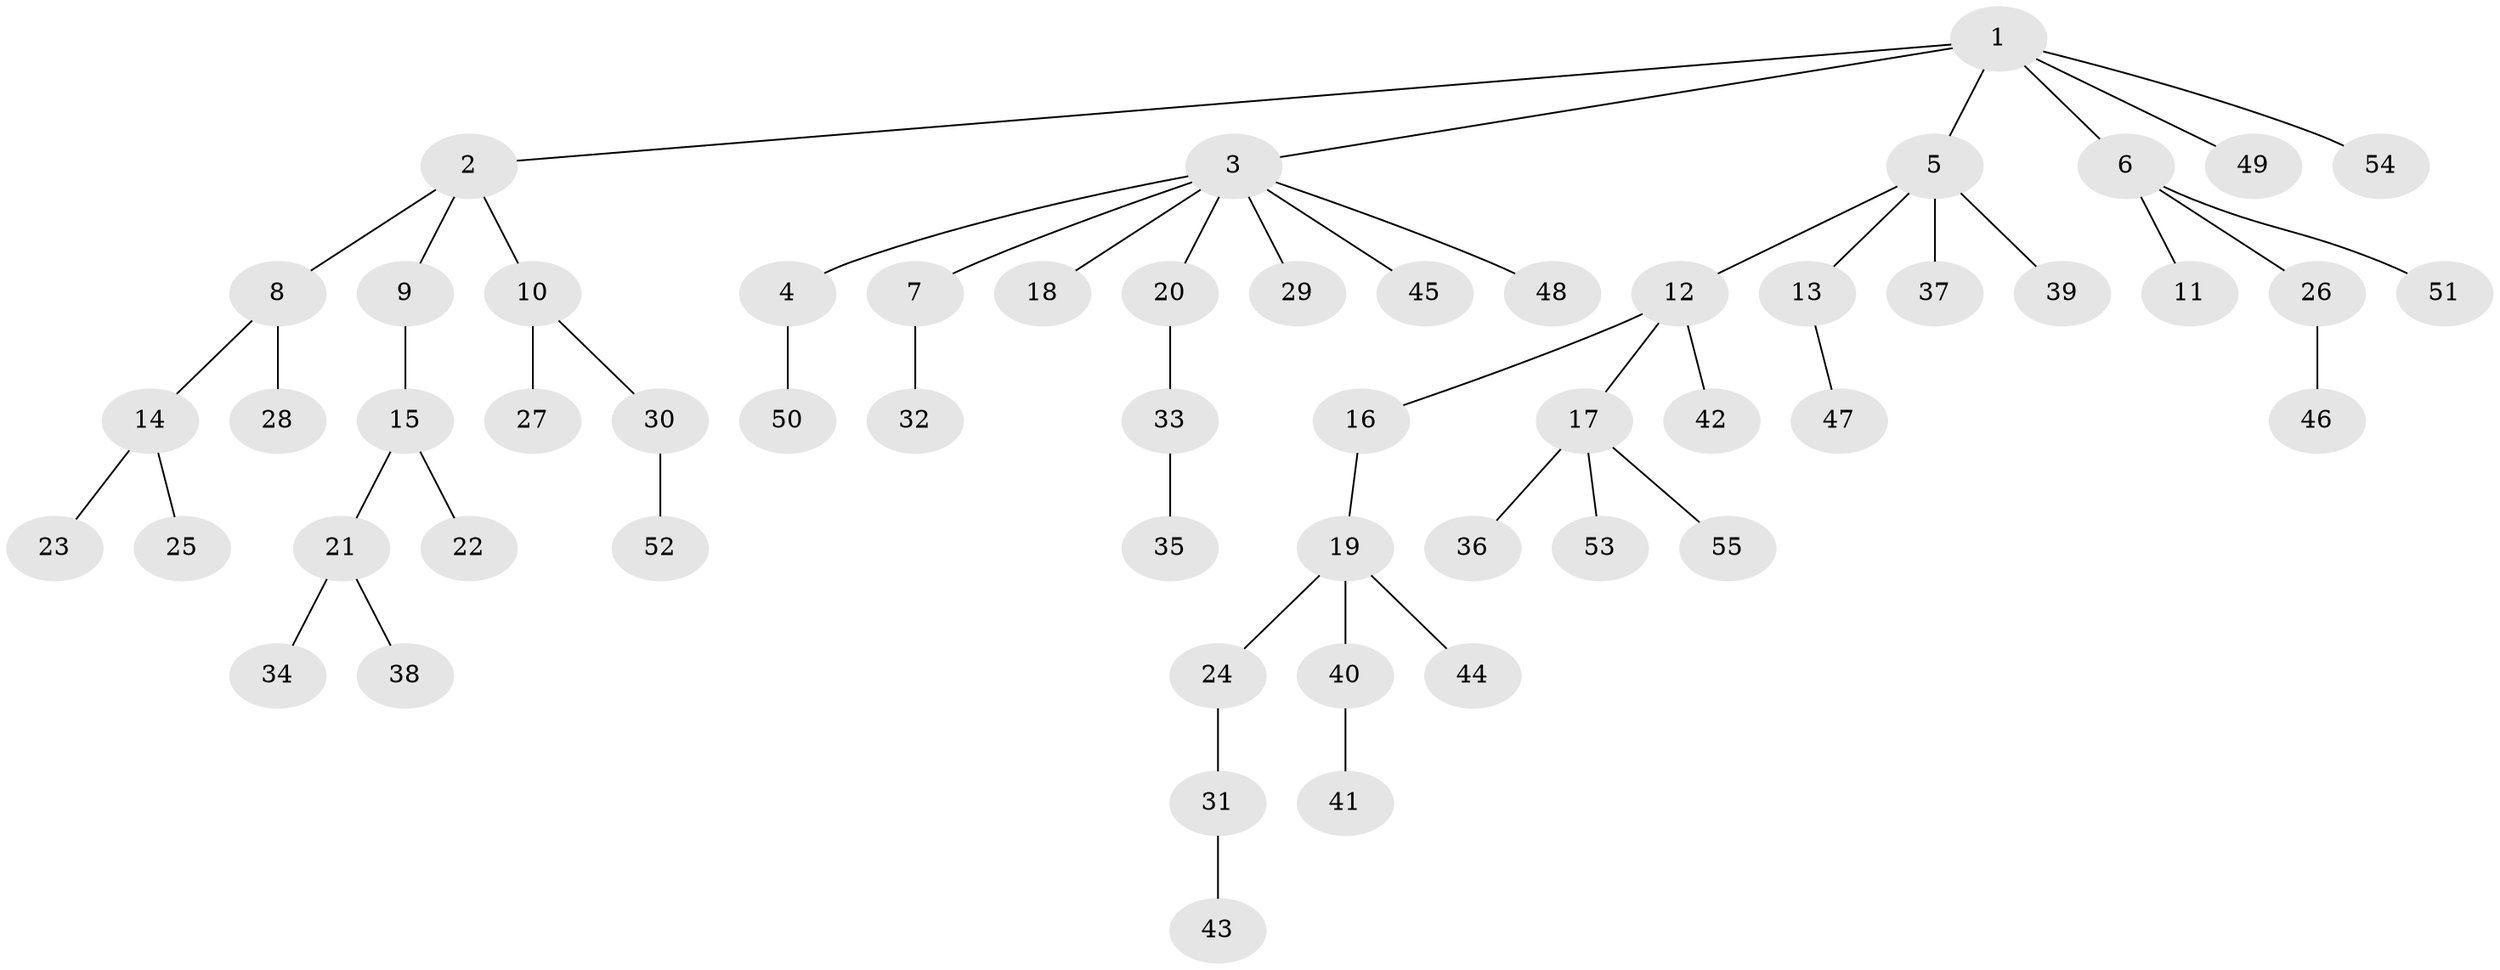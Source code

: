 // Generated by graph-tools (version 1.1) at 2025/15/03/09/25 04:15:37]
// undirected, 55 vertices, 54 edges
graph export_dot {
graph [start="1"]
  node [color=gray90,style=filled];
  1;
  2;
  3;
  4;
  5;
  6;
  7;
  8;
  9;
  10;
  11;
  12;
  13;
  14;
  15;
  16;
  17;
  18;
  19;
  20;
  21;
  22;
  23;
  24;
  25;
  26;
  27;
  28;
  29;
  30;
  31;
  32;
  33;
  34;
  35;
  36;
  37;
  38;
  39;
  40;
  41;
  42;
  43;
  44;
  45;
  46;
  47;
  48;
  49;
  50;
  51;
  52;
  53;
  54;
  55;
  1 -- 2;
  1 -- 3;
  1 -- 5;
  1 -- 6;
  1 -- 49;
  1 -- 54;
  2 -- 8;
  2 -- 9;
  2 -- 10;
  3 -- 4;
  3 -- 7;
  3 -- 18;
  3 -- 20;
  3 -- 29;
  3 -- 45;
  3 -- 48;
  4 -- 50;
  5 -- 12;
  5 -- 13;
  5 -- 37;
  5 -- 39;
  6 -- 11;
  6 -- 26;
  6 -- 51;
  7 -- 32;
  8 -- 14;
  8 -- 28;
  9 -- 15;
  10 -- 27;
  10 -- 30;
  12 -- 16;
  12 -- 17;
  12 -- 42;
  13 -- 47;
  14 -- 23;
  14 -- 25;
  15 -- 21;
  15 -- 22;
  16 -- 19;
  17 -- 36;
  17 -- 53;
  17 -- 55;
  19 -- 24;
  19 -- 40;
  19 -- 44;
  20 -- 33;
  21 -- 34;
  21 -- 38;
  24 -- 31;
  26 -- 46;
  30 -- 52;
  31 -- 43;
  33 -- 35;
  40 -- 41;
}
